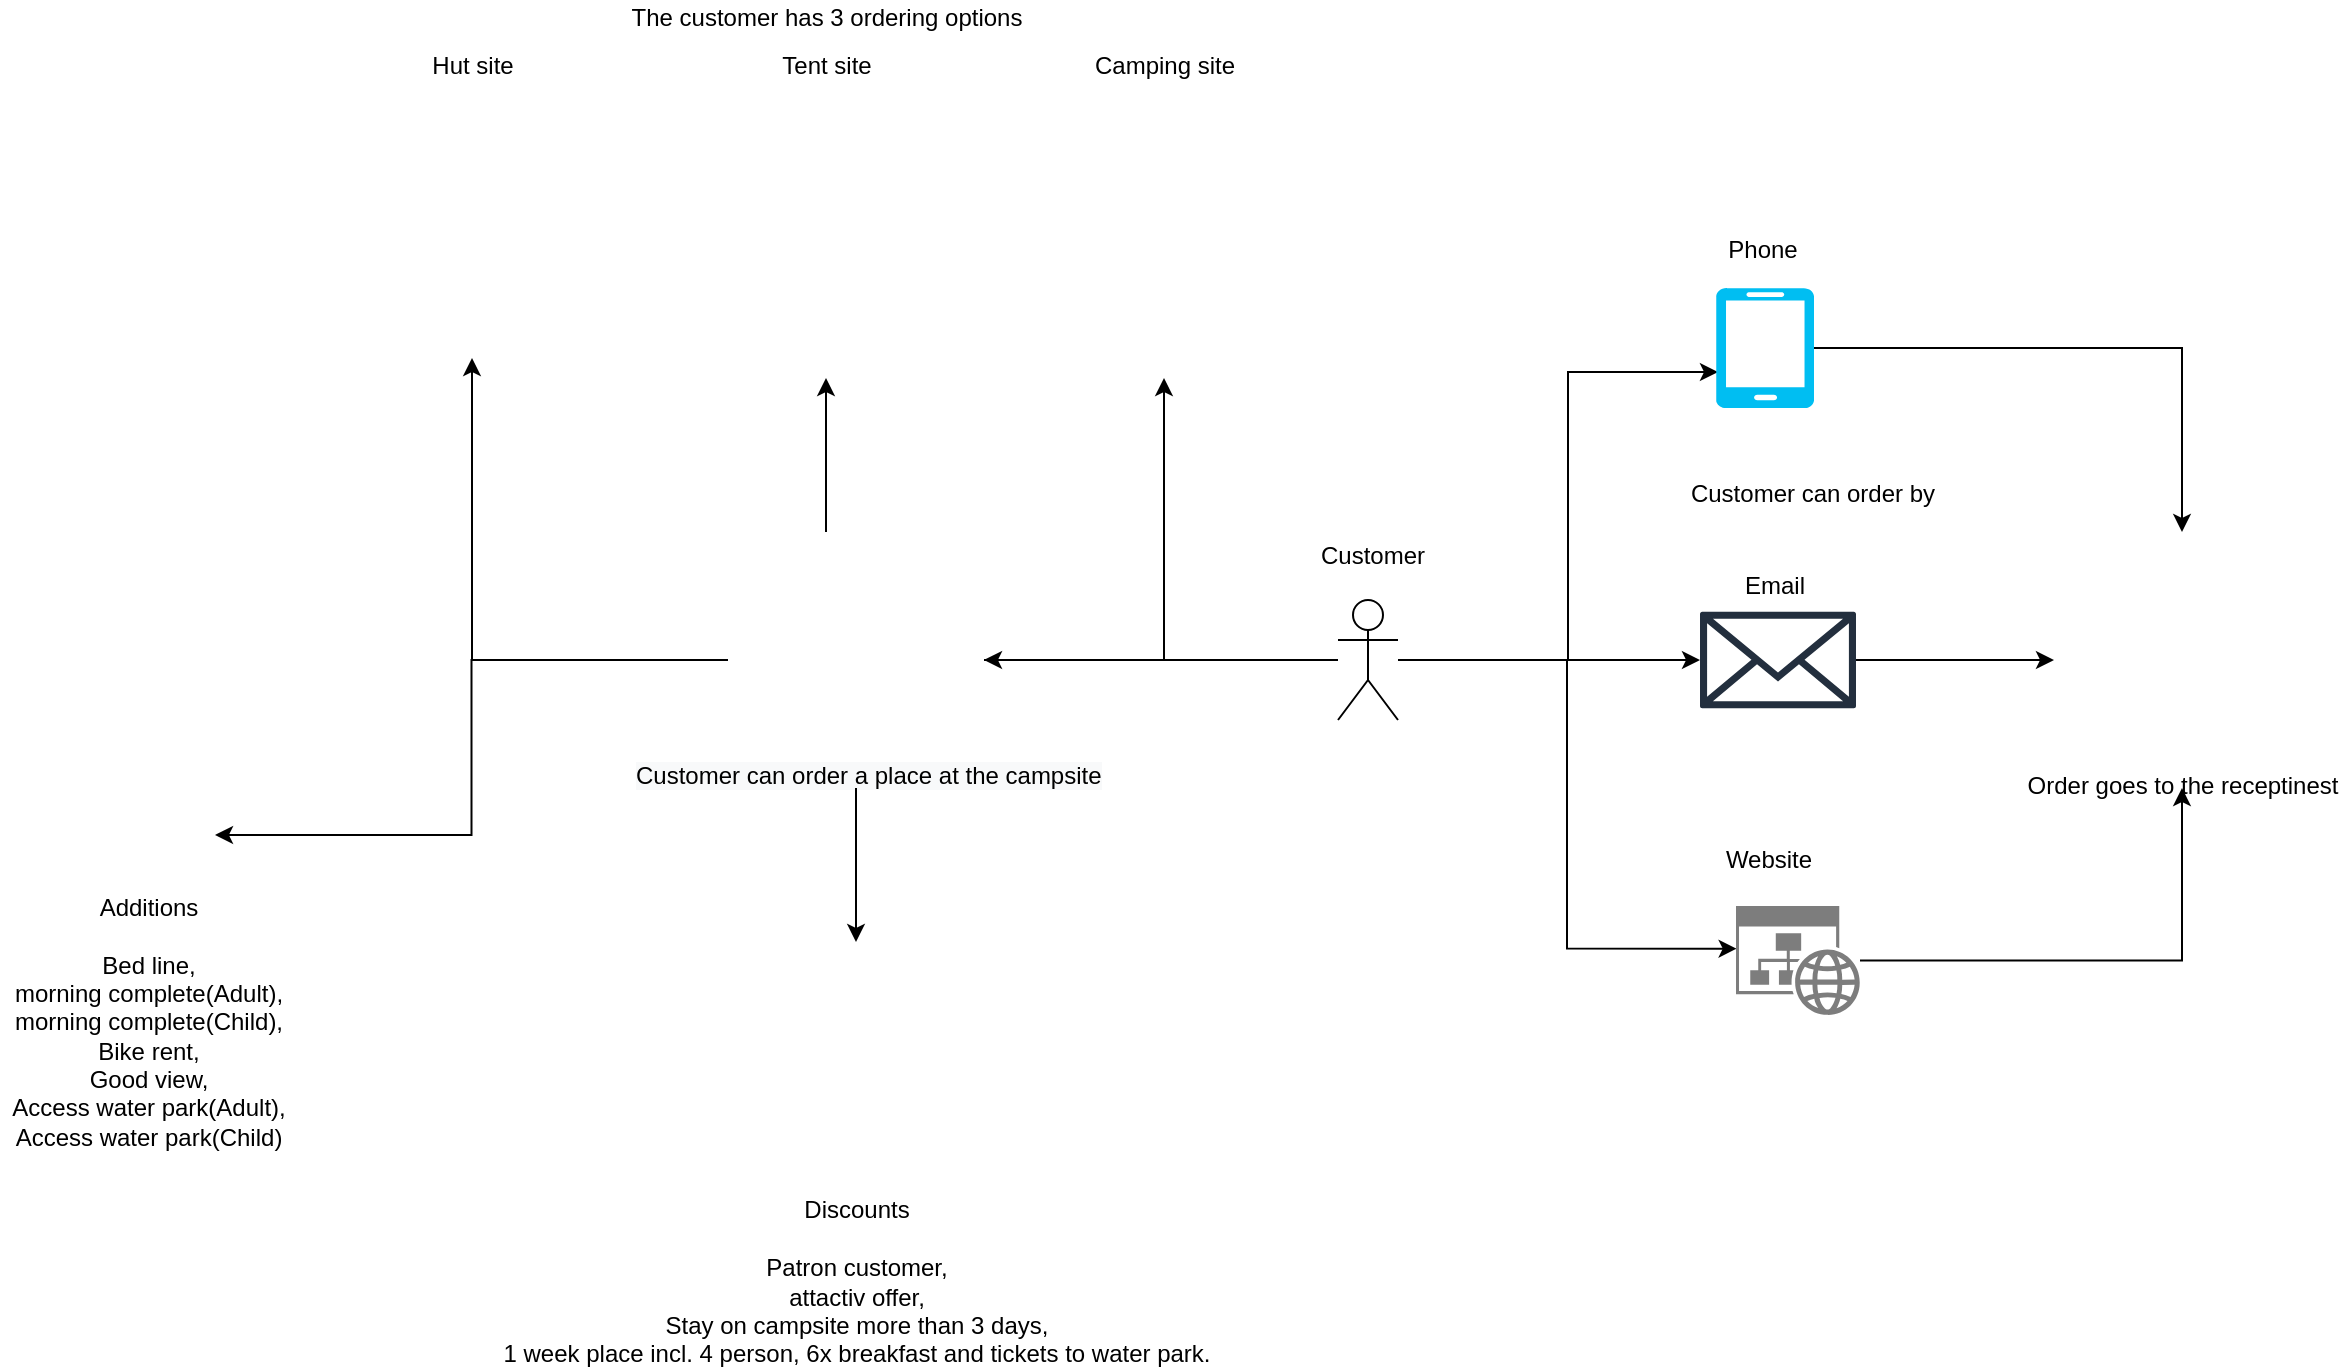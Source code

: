 <mxfile version="14.6.6" type="device"><diagram id="3LGilhtB2v3PKkC3RTqM" name="Page-1"><mxGraphModel dx="2249" dy="737" grid="0" gridSize="10" guides="1" tooltips="1" connect="1" arrows="1" fold="1" page="1" pageScale="1" pageWidth="827" pageHeight="1169" math="0" shadow="0"><root><mxCell id="0"/><mxCell id="1" parent="0"/><mxCell id="13qiTf5NV1lRoI0w-5Nd-11" style="edgeStyle=orthogonalEdgeStyle;rounded=0;orthogonalLoop=1;jettySize=auto;html=1;entryX=0.02;entryY=0.7;entryDx=0;entryDy=0;entryPerimeter=0;" edge="1" parent="1" source="13qiTf5NV1lRoI0w-5Nd-2" target="13qiTf5NV1lRoI0w-5Nd-4"><mxGeometry relative="1" as="geometry"><Array as="points"><mxPoint x="164" y="351"/><mxPoint x="164" y="207"/></Array></mxGeometry></mxCell><mxCell id="13qiTf5NV1lRoI0w-5Nd-14" style="edgeStyle=orthogonalEdgeStyle;rounded=0;orthogonalLoop=1;jettySize=auto;html=1;" edge="1" parent="1" source="13qiTf5NV1lRoI0w-5Nd-2" target="13qiTf5NV1lRoI0w-5Nd-13"><mxGeometry relative="1" as="geometry"/></mxCell><mxCell id="13qiTf5NV1lRoI0w-5Nd-29" style="edgeStyle=orthogonalEdgeStyle;rounded=0;orthogonalLoop=1;jettySize=auto;html=1;" edge="1" parent="1" source="13qiTf5NV1lRoI0w-5Nd-2" target="13qiTf5NV1lRoI0w-5Nd-26"><mxGeometry relative="1" as="geometry"/></mxCell><mxCell id="13qiTf5NV1lRoI0w-5Nd-41" style="edgeStyle=orthogonalEdgeStyle;rounded=0;orthogonalLoop=1;jettySize=auto;html=1;entryX=0.005;entryY=0.391;entryDx=0;entryDy=0;entryPerimeter=0;" edge="1" parent="1" source="13qiTf5NV1lRoI0w-5Nd-2" target="13qiTf5NV1lRoI0w-5Nd-5"><mxGeometry relative="1" as="geometry"/></mxCell><mxCell id="13qiTf5NV1lRoI0w-5Nd-2" value="" style="shape=umlActor;verticalLabelPosition=bottom;verticalAlign=top;html=1;outlineConnect=0;" vertex="1" parent="1"><mxGeometry x="49" y="321" width="30" height="60" as="geometry"/></mxCell><mxCell id="13qiTf5NV1lRoI0w-5Nd-22" style="edgeStyle=orthogonalEdgeStyle;rounded=0;orthogonalLoop=1;jettySize=auto;html=1;" edge="1" parent="1" source="13qiTf5NV1lRoI0w-5Nd-4" target="13qiTf5NV1lRoI0w-5Nd-20"><mxGeometry relative="1" as="geometry"/></mxCell><mxCell id="13qiTf5NV1lRoI0w-5Nd-4" value="" style="verticalLabelPosition=bottom;html=1;verticalAlign=top;align=center;strokeColor=none;fillColor=#00BEF2;shape=mxgraph.azure.mobile;pointerEvents=1;" vertex="1" parent="1"><mxGeometry x="238" y="165" width="49" height="60" as="geometry"/></mxCell><mxCell id="13qiTf5NV1lRoI0w-5Nd-24" style="edgeStyle=orthogonalEdgeStyle;rounded=0;orthogonalLoop=1;jettySize=auto;html=1;" edge="1" parent="1" source="13qiTf5NV1lRoI0w-5Nd-5" target="13qiTf5NV1lRoI0w-5Nd-20"><mxGeometry relative="1" as="geometry"/></mxCell><mxCell id="13qiTf5NV1lRoI0w-5Nd-5" value="" style="aspect=fixed;pointerEvents=1;shadow=0;dashed=0;html=1;strokeColor=none;labelPosition=center;verticalLabelPosition=bottom;verticalAlign=top;align=center;shape=mxgraph.mscae.enterprise.website_generic;fillColor=#7D7D7D;" vertex="1" parent="1"><mxGeometry x="248" y="474" width="62" height="54.56" as="geometry"/></mxCell><mxCell id="13qiTf5NV1lRoI0w-5Nd-6" value="Phone" style="text;html=1;align=center;verticalAlign=middle;resizable=0;points=[];autosize=1;strokeColor=none;" vertex="1" parent="1"><mxGeometry x="238" y="137" width="45" height="18" as="geometry"/></mxCell><mxCell id="13qiTf5NV1lRoI0w-5Nd-23" style="edgeStyle=orthogonalEdgeStyle;rounded=0;orthogonalLoop=1;jettySize=auto;html=1;entryX=0;entryY=0.5;entryDx=0;entryDy=0;" edge="1" parent="1" source="13qiTf5NV1lRoI0w-5Nd-13" target="13qiTf5NV1lRoI0w-5Nd-20"><mxGeometry relative="1" as="geometry"/></mxCell><mxCell id="13qiTf5NV1lRoI0w-5Nd-13" value="" style="outlineConnect=0;fontColor=#232F3E;gradientColor=none;fillColor=#232F3E;strokeColor=none;dashed=0;verticalLabelPosition=bottom;verticalAlign=top;align=center;html=1;fontSize=12;fontStyle=0;aspect=fixed;pointerEvents=1;shape=mxgraph.aws4.email_2;" vertex="1" parent="1"><mxGeometry x="230" y="326.5" width="78" height="49" as="geometry"/></mxCell><mxCell id="13qiTf5NV1lRoI0w-5Nd-18" value="Email" style="text;html=1;align=center;verticalAlign=middle;resizable=0;points=[];autosize=1;strokeColor=none;" vertex="1" parent="1"><mxGeometry x="247" y="305" width="40" height="18" as="geometry"/></mxCell><mxCell id="13qiTf5NV1lRoI0w-5Nd-19" value="Website" style="text;html=1;align=center;verticalAlign=middle;resizable=0;points=[];autosize=1;strokeColor=none;" vertex="1" parent="1"><mxGeometry x="237" y="442" width="53" height="18" as="geometry"/></mxCell><mxCell id="13qiTf5NV1lRoI0w-5Nd-20" value="" style="shape=image;html=1;verticalAlign=top;verticalLabelPosition=bottom;labelBackgroundColor=#ffffff;imageAspect=0;aspect=fixed;image=https://cdn0.iconfinder.com/data/icons/hotel-services-48/64/__7._reception-128.png" vertex="1" parent="1"><mxGeometry x="407" y="287" width="128" height="128" as="geometry"/></mxCell><mxCell id="13qiTf5NV1lRoI0w-5Nd-21" value="Order goes to the receptinest" style="text;html=1;align=center;verticalAlign=middle;resizable=0;points=[];autosize=1;strokeColor=none;" vertex="1" parent="1"><mxGeometry x="388.5" y="405" width="165" height="18" as="geometry"/></mxCell><mxCell id="13qiTf5NV1lRoI0w-5Nd-37" style="edgeStyle=orthogonalEdgeStyle;rounded=0;orthogonalLoop=1;jettySize=auto;html=1;" edge="1" parent="1" source="13qiTf5NV1lRoI0w-5Nd-26" target="13qiTf5NV1lRoI0w-5Nd-35"><mxGeometry relative="1" as="geometry"/></mxCell><mxCell id="13qiTf5NV1lRoI0w-5Nd-38" style="edgeStyle=orthogonalEdgeStyle;rounded=0;orthogonalLoop=1;jettySize=auto;html=1;" edge="1" parent="1" source="13qiTf5NV1lRoI0w-5Nd-26" target="13qiTf5NV1lRoI0w-5Nd-31"><mxGeometry relative="1" as="geometry"><Array as="points"><mxPoint x="-207" y="269"/><mxPoint x="-207" y="269"/></Array></mxGeometry></mxCell><mxCell id="13qiTf5NV1lRoI0w-5Nd-39" style="edgeStyle=orthogonalEdgeStyle;rounded=0;orthogonalLoop=1;jettySize=auto;html=1;" edge="1" parent="1" source="13qiTf5NV1lRoI0w-5Nd-26" target="13qiTf5NV1lRoI0w-5Nd-33"><mxGeometry relative="1" as="geometry"/></mxCell><mxCell id="13qiTf5NV1lRoI0w-5Nd-51" style="rounded=0;orthogonalLoop=1;jettySize=auto;html=1;edgeStyle=orthogonalEdgeStyle;" edge="1" parent="1" source="13qiTf5NV1lRoI0w-5Nd-26" target="13qiTf5NV1lRoI0w-5Nd-50"><mxGeometry relative="1" as="geometry"/></mxCell><mxCell id="13qiTf5NV1lRoI0w-5Nd-26" value="" style="shape=image;html=1;verticalAlign=top;verticalLabelPosition=bottom;labelBackgroundColor=#ffffff;imageAspect=0;aspect=fixed;image=https://cdn1.iconfinder.com/data/icons/transport-3-11/32/Caravan-128.png" vertex="1" parent="1"><mxGeometry x="-256" y="287" width="128" height="128" as="geometry"/></mxCell><mxCell id="13qiTf5NV1lRoI0w-5Nd-31" value="" style="shape=image;html=1;verticalAlign=top;verticalLabelPosition=bottom;labelBackgroundColor=#ffffff;imageAspect=0;aspect=fixed;image=https://cdn1.iconfinder.com/data/icons/camping-65/500/tent-128.png" vertex="1" parent="1"><mxGeometry x="-271" y="82" width="128" height="128" as="geometry"/></mxCell><mxCell id="13qiTf5NV1lRoI0w-5Nd-32" value="Tent site" style="text;html=1;align=center;verticalAlign=middle;resizable=0;points=[];autosize=1;strokeColor=none;" vertex="1" parent="1"><mxGeometry x="-234.5" y="45" width="55" height="18" as="geometry"/></mxCell><mxCell id="13qiTf5NV1lRoI0w-5Nd-33" value="" style="shape=image;html=1;verticalAlign=top;verticalLabelPosition=bottom;labelBackgroundColor=#ffffff;imageAspect=0;aspect=fixed;image=https://cdn1.iconfinder.com/data/icons/transport-3-11/32/Caravan-128.png" vertex="1" parent="1"><mxGeometry x="-102" y="82" width="128" height="128" as="geometry"/></mxCell><mxCell id="13qiTf5NV1lRoI0w-5Nd-34" value="Camping site" style="text;html=1;align=center;verticalAlign=middle;resizable=0;points=[];autosize=1;strokeColor=none;" vertex="1" parent="1"><mxGeometry x="-78" y="45" width="80" height="18" as="geometry"/></mxCell><mxCell id="13qiTf5NV1lRoI0w-5Nd-35" value="" style="shape=image;html=1;verticalAlign=top;verticalLabelPosition=bottom;labelBackgroundColor=#ffffff;imageAspect=0;aspect=fixed;image=https://cdn2.iconfinder.com/data/icons/vivid/48/home-128.png" vertex="1" parent="1"><mxGeometry x="-448" y="72" width="128" height="128" as="geometry"/></mxCell><mxCell id="13qiTf5NV1lRoI0w-5Nd-36" value="Hut site" style="text;html=1;align=center;verticalAlign=middle;resizable=0;points=[];autosize=1;strokeColor=none;" vertex="1" parent="1"><mxGeometry x="-409.5" y="45" width="51" height="18" as="geometry"/></mxCell><mxCell id="13qiTf5NV1lRoI0w-5Nd-40" value="The customer has 3 ordering options" style="text;html=1;align=center;verticalAlign=middle;resizable=0;points=[];autosize=1;strokeColor=none;" vertex="1" parent="1"><mxGeometry x="-309.5" y="21" width="205" height="18" as="geometry"/></mxCell><mxCell id="13qiTf5NV1lRoI0w-5Nd-43" value="" style="shape=image;html=1;verticalAlign=top;verticalLabelPosition=bottom;labelBackgroundColor=#ffffff;imageAspect=0;aspect=fixed;image=https://cdn0.iconfinder.com/data/icons/small-n-flat/24/678131-money-128.png" vertex="1" parent="1"><mxGeometry x="-256" y="492" width="128" height="128" as="geometry"/></mxCell><mxCell id="13qiTf5NV1lRoI0w-5Nd-46" value="Discounts&lt;br&gt;&lt;br&gt;Patron customer,&lt;br&gt;attactiv offer,&lt;br&gt;Stay on campsite more than 3 days,&lt;br&gt;1 week place incl. 4 person, 6x breakfast and tickets to water park." style="text;html=1;align=center;verticalAlign=middle;resizable=0;points=[];autosize=1;strokeColor=none;" vertex="1" parent="1"><mxGeometry x="-374" y="618" width="364" height="88" as="geometry"/></mxCell><mxCell id="13qiTf5NV1lRoI0w-5Nd-49" value="Additions&lt;br&gt;&lt;br&gt;Bed line,&lt;br&gt;morning complete(Adult),&lt;br&gt;morning complete(Child),&lt;br&gt;Bike rent,&lt;br&gt;Good view,&lt;br&gt;Access water park(Adult),&lt;br&gt;Access water park(Child)" style="text;html=1;align=center;verticalAlign=middle;resizable=0;points=[];autosize=1;strokeColor=none;" vertex="1" parent="1"><mxGeometry x="-619.5" y="467" width="147" height="130" as="geometry"/></mxCell><mxCell id="13qiTf5NV1lRoI0w-5Nd-50" value="" style="shape=image;html=1;verticalAlign=top;verticalLabelPosition=bottom;labelBackgroundColor=#ffffff;imageAspect=0;aspect=fixed;image=https://cdn0.iconfinder.com/data/icons/geosm-e-commerce/48/add-128.png" vertex="1" parent="1"><mxGeometry x="-579.5" y="405" width="67" height="67" as="geometry"/></mxCell><mxCell id="13qiTf5NV1lRoI0w-5Nd-52" value="Customer can order by" style="text;html=1;align=center;verticalAlign=middle;resizable=0;points=[];autosize=1;strokeColor=none;" vertex="1" parent="1"><mxGeometry x="220" y="259" width="132" height="18" as="geometry"/></mxCell><mxCell id="13qiTf5NV1lRoI0w-5Nd-53" value="&lt;span style=&quot;color: rgb(0, 0, 0); font-family: helvetica; font-size: 12px; font-style: normal; font-weight: 400; letter-spacing: normal; text-align: center; text-indent: 0px; text-transform: none; word-spacing: 0px; background-color: rgb(248, 249, 250); display: inline; float: none;&quot;&gt;Customer can order a place at the campsite&lt;/span&gt;" style="text;whiteSpace=wrap;html=1;" vertex="1" parent="1"><mxGeometry x="-304" y="395" width="253" height="28" as="geometry"/></mxCell><mxCell id="13qiTf5NV1lRoI0w-5Nd-56" value="" style="endArrow=classic;html=1;exitX=0.5;exitY=1;exitDx=0;exitDy=0;entryX=0.5;entryY=0;entryDx=0;entryDy=0;" edge="1" parent="1" source="13qiTf5NV1lRoI0w-5Nd-26" target="13qiTf5NV1lRoI0w-5Nd-43"><mxGeometry width="50" height="50" relative="1" as="geometry"><mxPoint x="-93" y="435" as="sourcePoint"/><mxPoint x="-43" y="385" as="targetPoint"/></mxGeometry></mxCell><mxCell id="13qiTf5NV1lRoI0w-5Nd-58" value="Customer" style="text;html=1;align=center;verticalAlign=middle;resizable=0;points=[];autosize=1;strokeColor=none;" vertex="1" parent="1"><mxGeometry x="35" y="290" width="62" height="18" as="geometry"/></mxCell></root></mxGraphModel></diagram></mxfile>